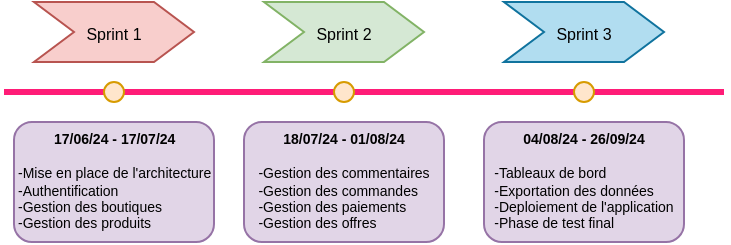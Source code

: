 <mxfile version="24.7.14">
  <diagram name="Page-1" id="jdIPD2SImJi5prmZ0-Mv">
    <mxGraphModel dx="491" dy="253" grid="1" gridSize="10" guides="1" tooltips="1" connect="1" arrows="1" fold="1" page="1" pageScale="1" pageWidth="850" pageHeight="1100" math="0" shadow="0">
      <root>
        <mxCell id="0" />
        <mxCell id="1" parent="0" />
        <mxCell id="VW4Ogy6LILLo-xnYJmG_-1" value="&lt;div style=&quot;font-size: 7px;&quot; align=&quot;center&quot;&gt;&lt;b&gt;&lt;font style=&quot;font-size: 7px;&quot;&gt;17/06/24 - 17/07/24&lt;br&gt;&lt;/font&gt;&lt;/b&gt;&lt;/div&gt;&lt;div style=&quot;font-size: 7px;&quot; align=&quot;left&quot;&gt;&lt;b&gt;&lt;font style=&quot;font-size: 7px;&quot;&gt;&lt;br&gt;&lt;/font&gt;&lt;/b&gt;&lt;/div&gt;&lt;div style=&quot;font-size: 7px;&quot; align=&quot;left&quot;&gt;&lt;font style=&quot;font-size: 7px;&quot;&gt;-Mise en place de l&#39;architecture &lt;br&gt;&lt;/font&gt;&lt;/div&gt;&lt;div style=&quot;font-size: 7px;&quot; align=&quot;left&quot;&gt;&lt;font style=&quot;font-size: 7px;&quot;&gt;-Authentification&lt;/font&gt;&lt;/div&gt;&lt;div style=&quot;font-size: 7px;&quot; align=&quot;left&quot;&gt;&lt;font style=&quot;font-size: 7px;&quot;&gt;-Gestion des boutiques&lt;/font&gt;&lt;/div&gt;&lt;div style=&quot;font-size: 7px;&quot; align=&quot;left&quot;&gt;&lt;font style=&quot;font-size: 7px;&quot;&gt;-Gestion des produits&lt;/font&gt;&lt;/div&gt;" style="rounded=1;whiteSpace=wrap;html=1;fillColor=#e1d5e7;strokeColor=#9673a6;align=left;" parent="1" vertex="1">
          <mxGeometry x="15" y="280" width="100" height="60" as="geometry" />
        </mxCell>
        <mxCell id="VW4Ogy6LILLo-xnYJmG_-2" value="" style="endArrow=none;html=1;rounded=0;strokeColor=#FF1C77;strokeWidth=3;" parent="1" edge="1">
          <mxGeometry width="50" height="50" relative="1" as="geometry">
            <mxPoint x="10" y="265" as="sourcePoint" />
            <mxPoint x="370" y="265" as="targetPoint" />
          </mxGeometry>
        </mxCell>
        <mxCell id="VW4Ogy6LILLo-xnYJmG_-4" value="" style="ellipse;whiteSpace=wrap;html=1;aspect=fixed;perimeterSpacing=4;strokeWidth=1;fillColor=#ffe6cc;strokeColor=#d79b00;" parent="1" vertex="1">
          <mxGeometry x="60" y="260" width="10" height="10" as="geometry" />
        </mxCell>
        <mxCell id="VW4Ogy6LILLo-xnYJmG_-7" value="&lt;font style=&quot;font-size: 8px;&quot;&gt;Sprint 1&lt;/font&gt;" style="shape=step;perimeter=stepPerimeter;whiteSpace=wrap;html=1;fixedSize=1;fillColor=#f8cecc;strokeColor=#b85450;" parent="1" vertex="1">
          <mxGeometry x="25" y="220" width="80" height="30" as="geometry" />
        </mxCell>
        <mxCell id="VW4Ogy6LILLo-xnYJmG_-8" value="&lt;div style=&quot;font-size: 7px;&quot;&gt;&lt;b&gt;&lt;font style=&quot;font-size: 7px;&quot;&gt;18/07/24 - 01/08/24&lt;br&gt;&lt;/font&gt;&lt;/b&gt;&lt;/div&gt;&lt;div style=&quot;font-size: 7px;&quot; align=&quot;left&quot;&gt;&lt;b&gt;&lt;font style=&quot;font-size: 7px;&quot;&gt;&lt;br&gt;&lt;/font&gt;&lt;/b&gt;&lt;/div&gt;&lt;div style=&quot;font-size: 7px;&quot; align=&quot;left&quot;&gt;&lt;font style=&quot;font-size: 7px;&quot;&gt;-Gestion des commentaires&lt;br&gt;&lt;/font&gt;&lt;/div&gt;&lt;div style=&quot;font-size: 7px;&quot; align=&quot;left&quot;&gt;&lt;font style=&quot;font-size: 7px;&quot;&gt;-Gestion des commandes&lt;br&gt;&lt;/font&gt;&lt;/div&gt;&lt;div style=&quot;font-size: 7px;&quot; align=&quot;left&quot;&gt;&lt;font style=&quot;font-size: 7px;&quot;&gt;-Gestion des paiements&lt;/font&gt;&lt;/div&gt;&lt;div style=&quot;font-size: 7px;&quot; align=&quot;left&quot;&gt;&lt;font style=&quot;font-size: 7px;&quot;&gt;-Gestion des offres&lt;br&gt;&lt;/font&gt;&lt;/div&gt;" style="rounded=1;whiteSpace=wrap;html=1;fillColor=#e1d5e7;strokeColor=#9673a6;" parent="1" vertex="1">
          <mxGeometry x="130" y="280" width="100" height="60" as="geometry" />
        </mxCell>
        <mxCell id="VW4Ogy6LILLo-xnYJmG_-9" value="" style="ellipse;whiteSpace=wrap;html=1;aspect=fixed;perimeterSpacing=4;strokeWidth=1;fillColor=#ffe6cc;strokeColor=#d79b00;" parent="1" vertex="1">
          <mxGeometry x="175" y="260" width="10" height="10" as="geometry" />
        </mxCell>
        <mxCell id="VW4Ogy6LILLo-xnYJmG_-10" value="&lt;font style=&quot;font-size: 8px;&quot;&gt;Sprint 2&lt;br&gt;&lt;/font&gt;" style="shape=step;perimeter=stepPerimeter;whiteSpace=wrap;html=1;fixedSize=1;fillColor=#d5e8d4;strokeColor=#82b366;" parent="1" vertex="1">
          <mxGeometry x="140" y="220" width="80" height="30" as="geometry" />
        </mxCell>
        <mxCell id="VW4Ogy6LILLo-xnYJmG_-11" value="&lt;div style=&quot;font-size: 7px;&quot;&gt;&lt;b&gt;&lt;font style=&quot;font-size: 7px;&quot;&gt;04/08/24 - 26/09/24&lt;br&gt;&lt;/font&gt;&lt;/b&gt;&lt;/div&gt;&lt;div style=&quot;font-size: 7px;&quot;&gt;&lt;b&gt;&lt;font style=&quot;font-size: 7px;&quot;&gt;&lt;br&gt;&lt;/font&gt;&lt;/b&gt;&lt;/div&gt;&lt;div style=&quot;font-size: 7px;&quot; align=&quot;left&quot;&gt;&lt;font style=&quot;font-size: 7px;&quot;&gt;-Tableaux de bord&lt;br&gt;&lt;/font&gt;&lt;/div&gt;&lt;div style=&quot;font-size: 7px;&quot; align=&quot;left&quot;&gt;&lt;font style=&quot;font-size: 7px;&quot;&gt;-Exportation des données&lt;br&gt;&lt;/font&gt;&lt;/div&gt;&lt;div style=&quot;font-size: 7px;&quot; align=&quot;left&quot;&gt;&lt;font style=&quot;font-size: 7px;&quot;&gt;-Deploiement de l&#39;application&lt;br&gt;&lt;/font&gt;&lt;/div&gt;&lt;div style=&quot;font-size: 7px;&quot; align=&quot;left&quot;&gt;&lt;font style=&quot;font-size: 7px;&quot;&gt;-Phase de test final&lt;br&gt;&lt;/font&gt;&lt;/div&gt;" style="rounded=1;whiteSpace=wrap;html=1;fillColor=#e1d5e7;strokeColor=#9673a6;" parent="1" vertex="1">
          <mxGeometry x="250" y="280" width="100" height="60" as="geometry" />
        </mxCell>
        <mxCell id="VW4Ogy6LILLo-xnYJmG_-12" value="" style="ellipse;whiteSpace=wrap;html=1;aspect=fixed;perimeterSpacing=4;strokeWidth=1;fillColor=#ffe6cc;strokeColor=#d79b00;" parent="1" vertex="1">
          <mxGeometry x="295" y="260" width="10" height="10" as="geometry" />
        </mxCell>
        <mxCell id="VW4Ogy6LILLo-xnYJmG_-13" value="&lt;font style=&quot;font-size: 8px;&quot;&gt;Sprint 3&lt;br&gt;&lt;/font&gt;" style="shape=step;perimeter=stepPerimeter;whiteSpace=wrap;html=1;fixedSize=1;fillColor=#b1ddf0;strokeColor=#10739e;" parent="1" vertex="1">
          <mxGeometry x="260" y="220" width="80" height="30" as="geometry" />
        </mxCell>
      </root>
    </mxGraphModel>
  </diagram>
</mxfile>
